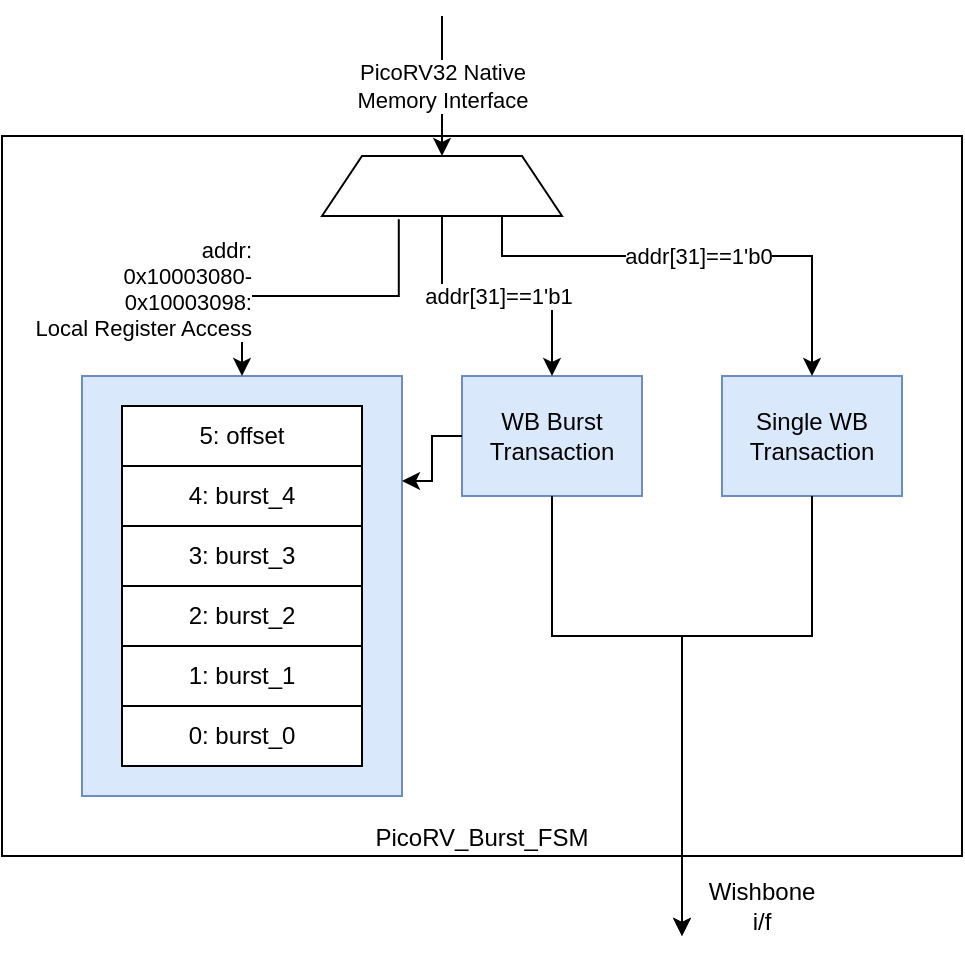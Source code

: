 <mxfile version="19.0.3" type="device"><diagram id="MNf2wMZkNhFHgaL5lZ0z" name="Page-1"><mxGraphModel dx="2738" dy="641" grid="1" gridSize="10" guides="1" tooltips="1" connect="1" arrows="1" fold="1" page="1" pageScale="1" pageWidth="850" pageHeight="1100" math="0" shadow="0"><root><mxCell id="0"/><mxCell id="1" parent="0"/><mxCell id="Bumrfe8MXVcA9DrMkBEN-36" value="PicoRV_Burst_FSM" style="rounded=0;whiteSpace=wrap;html=1;strokeColor=#000000;verticalAlign=bottom;" parent="1" vertex="1"><mxGeometry x="-920" y="320" width="480" height="360" as="geometry"/></mxCell><mxCell id="Bumrfe8MXVcA9DrMkBEN-34" value="" style="rounded=0;whiteSpace=wrap;html=1;strokeColor=#6c8ebf;fillColor=#dae8fc;" parent="1" vertex="1"><mxGeometry x="-880" y="440" width="160" height="210" as="geometry"/></mxCell><mxCell id="Bumrfe8MXVcA9DrMkBEN-1" value="0: burst_0" style="rounded=0;whiteSpace=wrap;html=1;fillColor=#FFFFFF;" parent="1" vertex="1"><mxGeometry x="-860" y="605" width="120" height="30" as="geometry"/></mxCell><mxCell id="Bumrfe8MXVcA9DrMkBEN-2" value="1: burst_1" style="rounded=0;whiteSpace=wrap;html=1;fillColor=#FFFFFF;" parent="1" vertex="1"><mxGeometry x="-860" y="575" width="120" height="30" as="geometry"/></mxCell><mxCell id="Bumrfe8MXVcA9DrMkBEN-3" value="2: burst_2" style="rounded=0;whiteSpace=wrap;html=1;fillColor=#FFFFFF;" parent="1" vertex="1"><mxGeometry x="-860" y="545" width="120" height="30" as="geometry"/></mxCell><mxCell id="Bumrfe8MXVcA9DrMkBEN-4" value="3: burst_3" style="rounded=0;whiteSpace=wrap;html=1;fillColor=#FFFFFF;" parent="1" vertex="1"><mxGeometry x="-860" y="515" width="120" height="30" as="geometry"/></mxCell><mxCell id="Bumrfe8MXVcA9DrMkBEN-5" value="4: burst_4" style="rounded=0;whiteSpace=wrap;html=1;fillColor=#FFFFFF;" parent="1" vertex="1"><mxGeometry x="-860" y="485" width="120" height="30" as="geometry"/></mxCell><mxCell id="Bumrfe8MXVcA9DrMkBEN-6" value="5: offset" style="rounded=0;whiteSpace=wrap;html=1;fillColor=#FFFFFF;" parent="1" vertex="1"><mxGeometry x="-860" y="455" width="120" height="30" as="geometry"/></mxCell><mxCell id="Bumrfe8MXVcA9DrMkBEN-7" value="PicoRV32 Native&lt;br&gt;Memory Interface" style="endArrow=classic;html=1;rounded=0;" parent="1" target="Bumrfe8MXVcA9DrMkBEN-8" edge="1"><mxGeometry width="50" height="50" relative="1" as="geometry"><mxPoint x="-700" y="260" as="sourcePoint"/><mxPoint x="-920" y="310" as="targetPoint"/></mxGeometry></mxCell><mxCell id="Bumrfe8MXVcA9DrMkBEN-8" value="" style="shape=trapezoid;perimeter=trapezoidPerimeter;whiteSpace=wrap;html=1;fixedSize=1;" parent="1" vertex="1"><mxGeometry x="-760" y="330" width="120" height="30" as="geometry"/></mxCell><mxCell id="Bumrfe8MXVcA9DrMkBEN-9" value="&lt;br&gt;&lt;span style=&quot;color: rgb(0, 0, 0); font-family: Helvetica; font-size: 11px; font-style: normal; font-variant-ligatures: normal; font-variant-caps: normal; font-weight: 400; letter-spacing: normal; orphans: 2; text-indent: 0px; text-transform: none; widows: 2; word-spacing: 0px; -webkit-text-stroke-width: 0px; background-color: rgb(255, 255, 255); text-decoration-thickness: initial; text-decoration-style: initial; text-decoration-color: initial; float: none; display: inline !important;&quot;&gt;addr:&lt;/span&gt;&lt;br style=&quot;color: rgb(0, 0, 0); font-family: Helvetica; font-size: 11px; font-style: normal; font-variant-ligatures: normal; font-variant-caps: normal; font-weight: 400; letter-spacing: normal; orphans: 2; text-indent: 0px; text-transform: none; widows: 2; word-spacing: 0px; -webkit-text-stroke-width: 0px; text-decoration-thickness: initial; text-decoration-style: initial; text-decoration-color: initial;&quot;&gt;&lt;span style=&quot;color: rgb(0, 0, 0); font-family: Helvetica; font-size: 11px; font-style: normal; font-variant-ligatures: normal; font-variant-caps: normal; font-weight: 400; letter-spacing: normal; orphans: 2; text-indent: 0px; text-transform: none; widows: 2; word-spacing: 0px; -webkit-text-stroke-width: 0px; background-color: rgb(255, 255, 255); text-decoration-thickness: initial; text-decoration-style: initial; text-decoration-color: initial; float: none; display: inline !important;&quot;&gt;0x10003080-&lt;/span&gt;&lt;br style=&quot;color: rgb(0, 0, 0); font-family: Helvetica; font-size: 11px; font-style: normal; font-variant-ligatures: normal; font-variant-caps: normal; font-weight: 400; letter-spacing: normal; orphans: 2; text-indent: 0px; text-transform: none; widows: 2; word-spacing: 0px; -webkit-text-stroke-width: 0px; text-decoration-thickness: initial; text-decoration-style: initial; text-decoration-color: initial;&quot;&gt;&lt;span style=&quot;color: rgb(0, 0, 0); font-family: Helvetica; font-size: 11px; font-style: normal; font-variant-ligatures: normal; font-variant-caps: normal; font-weight: 400; letter-spacing: normal; orphans: 2; text-indent: 0px; text-transform: none; widows: 2; word-spacing: 0px; -webkit-text-stroke-width: 0px; background-color: rgb(255, 255, 255); text-decoration-thickness: initial; text-decoration-style: initial; text-decoration-color: initial; float: none; display: inline !important;&quot;&gt;0x10003098:&lt;/span&gt;&lt;br style=&quot;color: rgb(0, 0, 0); font-family: Helvetica; font-size: 11px; font-style: normal; font-variant-ligatures: normal; font-variant-caps: normal; font-weight: 400; letter-spacing: normal; orphans: 2; text-indent: 0px; text-transform: none; widows: 2; word-spacing: 0px; -webkit-text-stroke-width: 0px; text-decoration-thickness: initial; text-decoration-style: initial; text-decoration-color: initial;&quot;&gt;&lt;span style=&quot;color: rgb(0, 0, 0); font-family: Helvetica; font-size: 11px; font-style: normal; font-variant-ligatures: normal; font-variant-caps: normal; font-weight: 400; letter-spacing: normal; orphans: 2; text-indent: 0px; text-transform: none; widows: 2; word-spacing: 0px; -webkit-text-stroke-width: 0px; background-color: rgb(255, 255, 255); text-decoration-thickness: initial; text-decoration-style: initial; text-decoration-color: initial; float: none; display: inline !important;&quot;&gt;Local Register Access&lt;/span&gt;&lt;br&gt;" style="endArrow=classic;html=1;rounded=0;fillColor=#B5739D;exitX=0.32;exitY=1.053;exitDx=0;exitDy=0;exitPerimeter=0;edgeStyle=orthogonalEdgeStyle;align=right;" parent="1" source="Bumrfe8MXVcA9DrMkBEN-8" edge="1"><mxGeometry x="0.415" y="-10" width="50" height="50" relative="1" as="geometry"><mxPoint x="-860" y="410" as="sourcePoint"/><mxPoint x="-800" y="440" as="targetPoint"/><Array as="points"><mxPoint x="-722" y="400"/><mxPoint x="-800" y="400"/></Array><mxPoint as="offset"/></mxGeometry></mxCell><mxCell id="Bumrfe8MXVcA9DrMkBEN-23" value="WB Burst&lt;br&gt;Transaction" style="rounded=0;whiteSpace=wrap;html=1;strokeColor=#6c8ebf;fillColor=#dae8fc;" parent="1" vertex="1"><mxGeometry x="-690" y="440" width="90" height="60" as="geometry"/></mxCell><mxCell id="Bumrfe8MXVcA9DrMkBEN-24" value="addr[31]==1'b1" style="endArrow=classic;html=1;rounded=0;fillColor=#B5739D;exitX=0.5;exitY=1;exitDx=0;exitDy=0;entryX=0.5;entryY=0;entryDx=0;entryDy=0;edgeStyle=orthogonalEdgeStyle;" parent="1" source="Bumrfe8MXVcA9DrMkBEN-8" target="Bumrfe8MXVcA9DrMkBEN-23" edge="1"><mxGeometry width="50" height="50" relative="1" as="geometry"><mxPoint x="-590" y="420" as="sourcePoint"/><mxPoint x="-540" y="370" as="targetPoint"/></mxGeometry></mxCell><mxCell id="Bumrfe8MXVcA9DrMkBEN-25" value="Single WB&lt;br&gt;Transaction" style="rounded=0;whiteSpace=wrap;html=1;strokeColor=#6c8ebf;fillColor=#dae8fc;" parent="1" vertex="1"><mxGeometry x="-560" y="440" width="90" height="60" as="geometry"/></mxCell><mxCell id="Bumrfe8MXVcA9DrMkBEN-26" value="addr[31]==1'b0" style="endArrow=classic;html=1;rounded=0;fillColor=#B5739D;exitX=0.75;exitY=1;exitDx=0;exitDy=0;entryX=0.5;entryY=0;entryDx=0;entryDy=0;edgeStyle=orthogonalEdgeStyle;" parent="1" source="Bumrfe8MXVcA9DrMkBEN-8" target="Bumrfe8MXVcA9DrMkBEN-25" edge="1"><mxGeometry width="50" height="50" relative="1" as="geometry"><mxPoint x="-510" y="420" as="sourcePoint"/><mxPoint x="-460" y="370" as="targetPoint"/><Array as="points"><mxPoint x="-670" y="380"/><mxPoint x="-515" y="380"/></Array></mxGeometry></mxCell><mxCell id="Bumrfe8MXVcA9DrMkBEN-27" value="" style="endArrow=classic;html=1;rounded=0;fillColor=#B5739D;exitX=0.5;exitY=1;exitDx=0;exitDy=0;edgeStyle=orthogonalEdgeStyle;" parent="1" source="Bumrfe8MXVcA9DrMkBEN-23" edge="1"><mxGeometry width="50" height="50" relative="1" as="geometry"><mxPoint x="-650" y="640" as="sourcePoint"/><mxPoint x="-580" y="720" as="targetPoint"/><Array as="points"><mxPoint x="-645" y="570"/><mxPoint x="-580" y="570"/><mxPoint x="-580" y="640"/></Array></mxGeometry></mxCell><mxCell id="Bumrfe8MXVcA9DrMkBEN-28" value="" style="endArrow=classic;html=1;rounded=0;fillColor=#B5739D;exitX=0.5;exitY=1;exitDx=0;exitDy=0;edgeStyle=orthogonalEdgeStyle;" parent="1" source="Bumrfe8MXVcA9DrMkBEN-25" edge="1"><mxGeometry width="50" height="50" relative="1" as="geometry"><mxPoint x="-480" y="620" as="sourcePoint"/><mxPoint x="-580" y="720" as="targetPoint"/><Array as="points"><mxPoint x="-515" y="570"/><mxPoint x="-580" y="570"/><mxPoint x="-580" y="640"/></Array></mxGeometry></mxCell><mxCell id="Bumrfe8MXVcA9DrMkBEN-35" value="" style="endArrow=classic;html=1;rounded=0;fillColor=#B5739D;exitX=0;exitY=0.5;exitDx=0;exitDy=0;entryX=1;entryY=0.25;entryDx=0;entryDy=0;edgeStyle=orthogonalEdgeStyle;" parent="1" source="Bumrfe8MXVcA9DrMkBEN-23" target="Bumrfe8MXVcA9DrMkBEN-34" edge="1"><mxGeometry width="50" height="50" relative="1" as="geometry"><mxPoint x="-690" y="590" as="sourcePoint"/><mxPoint x="-640" y="540" as="targetPoint"/></mxGeometry></mxCell><mxCell id="Bumrfe8MXVcA9DrMkBEN-37" value="Wishbone i/f" style="text;html=1;strokeColor=none;fillColor=none;align=center;verticalAlign=middle;whiteSpace=wrap;rounded=0;" parent="1" vertex="1"><mxGeometry x="-570" y="690" width="60" height="30" as="geometry"/></mxCell></root></mxGraphModel></diagram></mxfile>